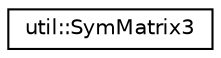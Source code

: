 digraph "Graphical Class Hierarchy"
{
  edge [fontname="Helvetica",fontsize="10",labelfontname="Helvetica",labelfontsize="10"];
  node [fontname="Helvetica",fontsize="10",shape=record];
  rankdir="LR";
  Node0 [label="util::SymMatrix3",height=0.2,width=0.4,color="black", fillcolor="white", style="filled",URL="$structutil_1_1SymMatrix3.html",tooltip="A structure to represent 3d matrices. "];
}
